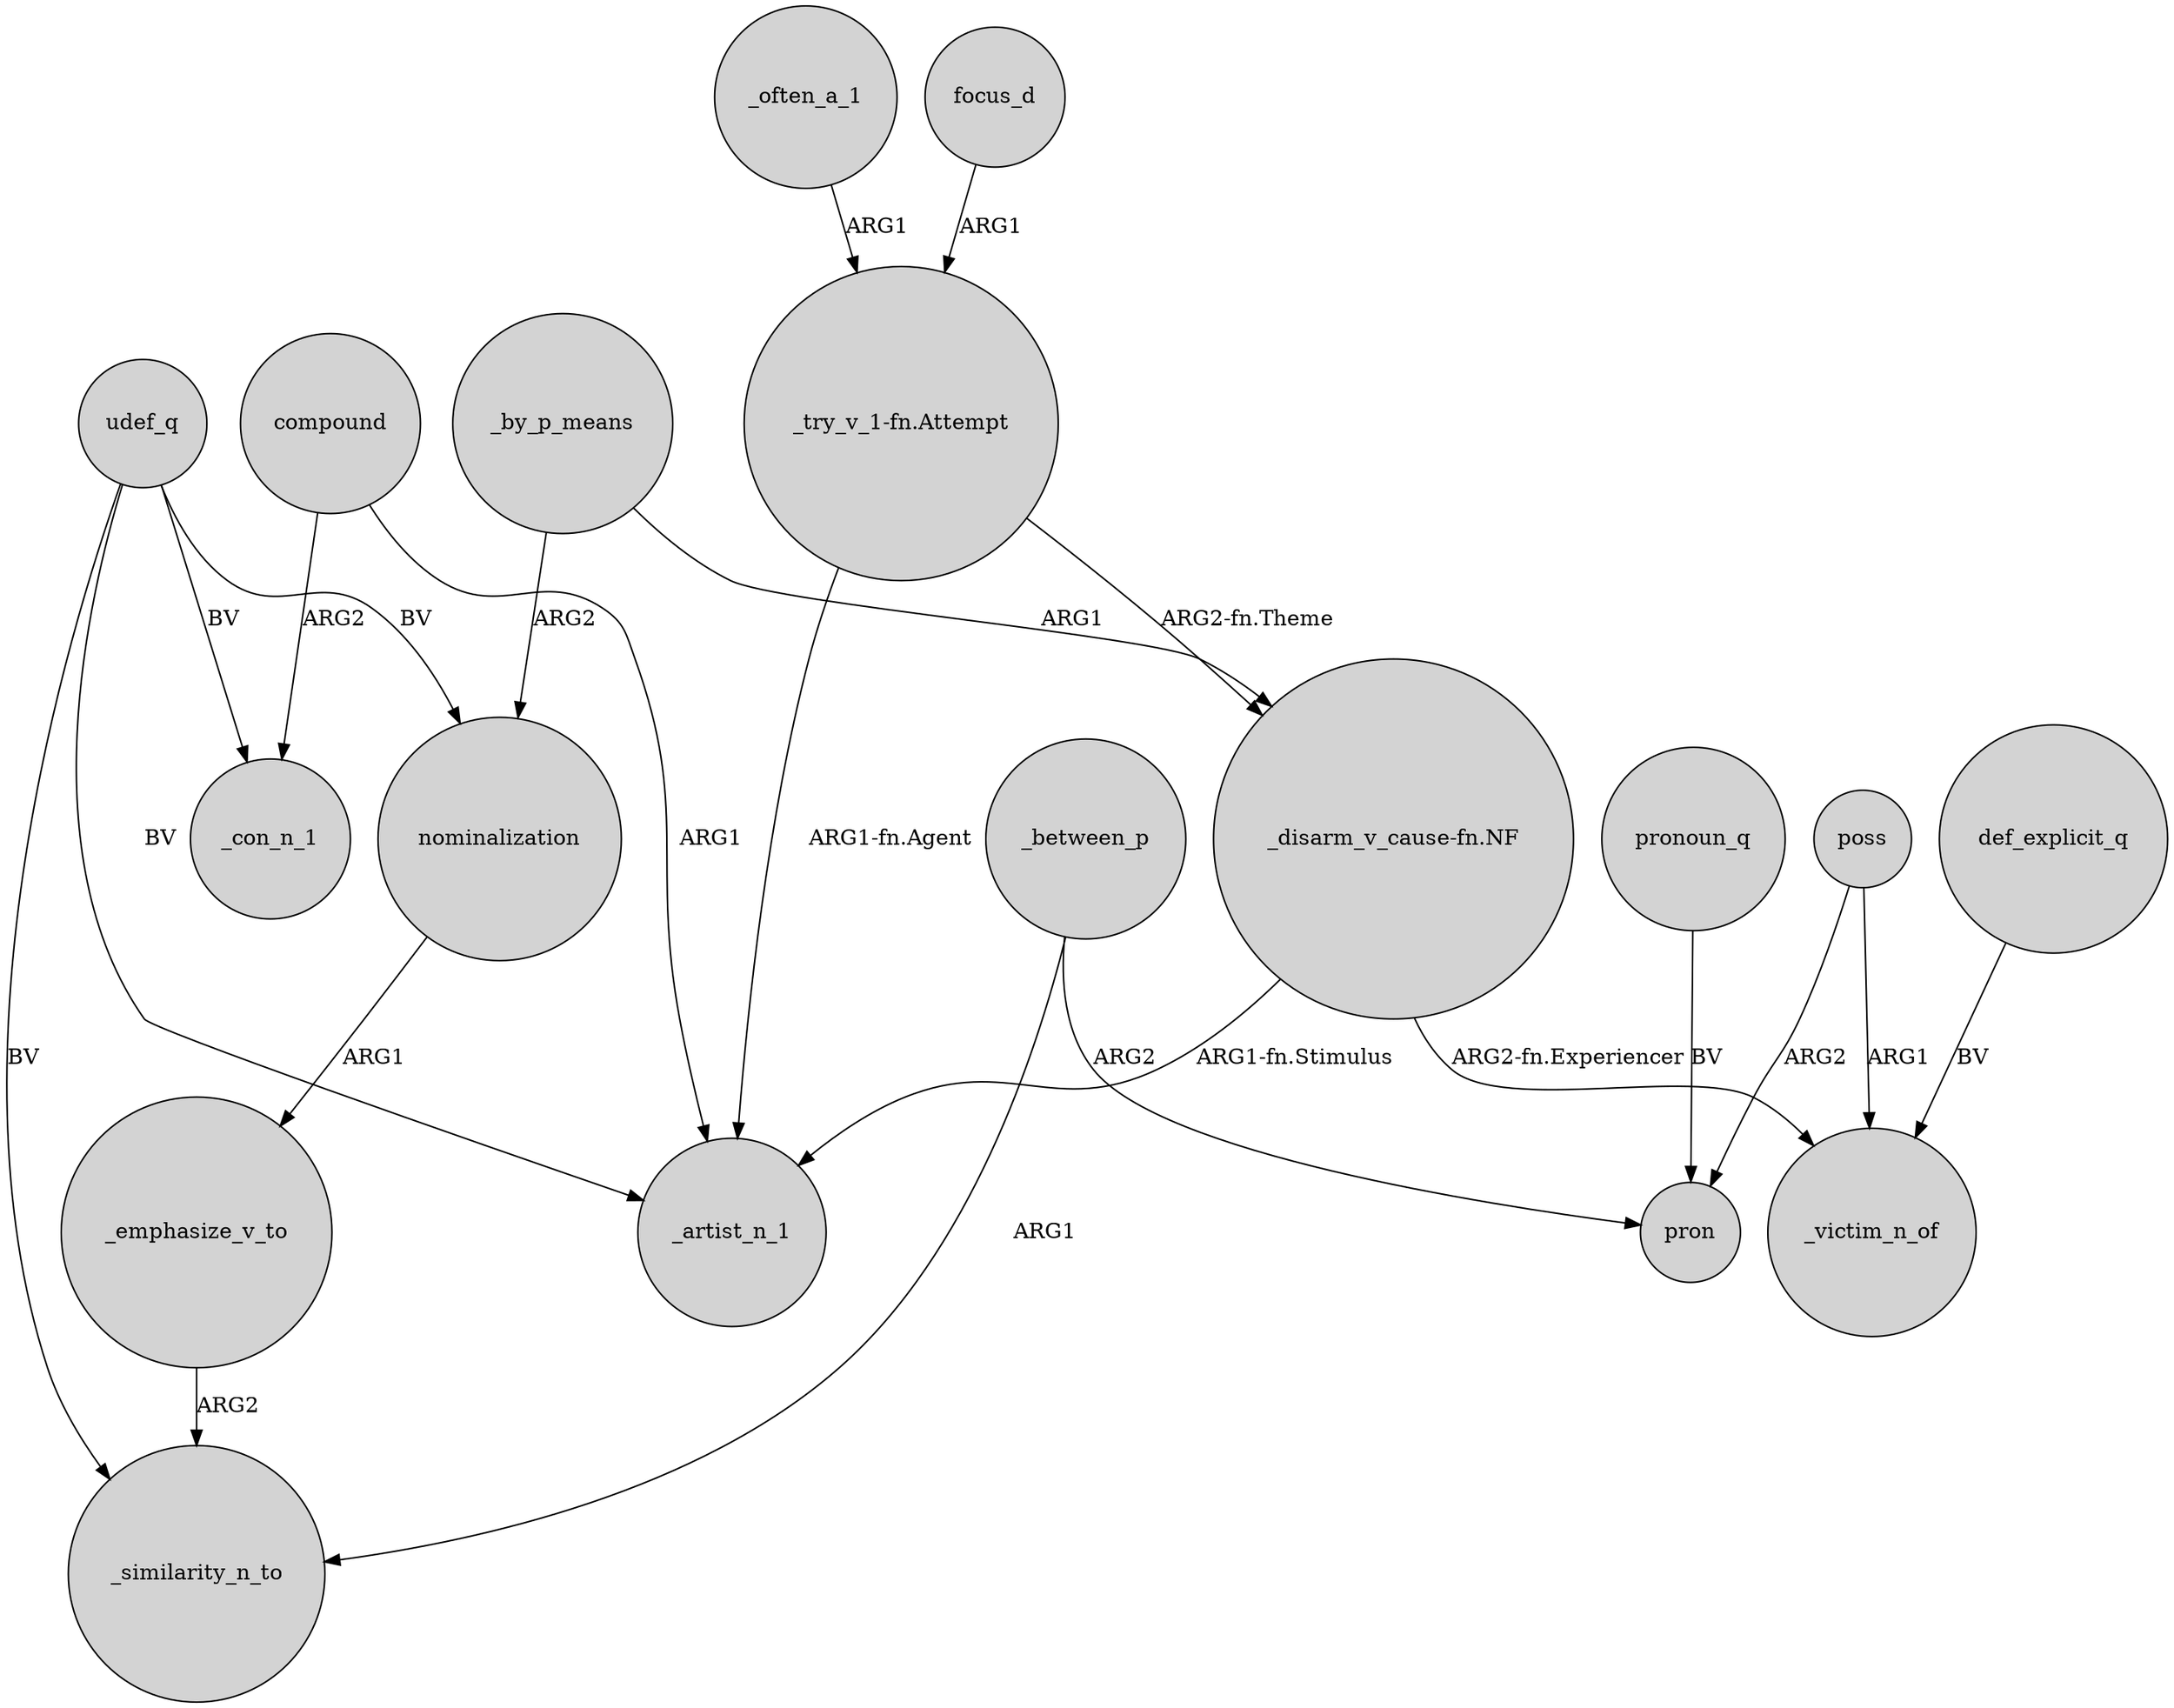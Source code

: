 digraph {
	node [shape=circle style=filled]
	compound -> _con_n_1 [label=ARG2]
	nominalization -> _emphasize_v_to [label=ARG1]
	_by_p_means -> nominalization [label=ARG2]
	poss -> pron [label=ARG2]
	"_disarm_v_cause-fn.NF" -> _artist_n_1 [label="ARG1-fn.Stimulus"]
	udef_q -> _artist_n_1 [label=BV]
	_by_p_means -> "_disarm_v_cause-fn.NF" [label=ARG1]
	"_try_v_1-fn.Attempt" -> _artist_n_1 [label="ARG1-fn.Agent"]
	poss -> _victim_n_of [label=ARG1]
	pronoun_q -> pron [label=BV]
	compound -> _artist_n_1 [label=ARG1]
	def_explicit_q -> _victim_n_of [label=BV]
	"_disarm_v_cause-fn.NF" -> _victim_n_of [label="ARG2-fn.Experiencer"]
	udef_q -> _similarity_n_to [label=BV]
	udef_q -> _con_n_1 [label=BV]
	_often_a_1 -> "_try_v_1-fn.Attempt" [label=ARG1]
	_emphasize_v_to -> _similarity_n_to [label=ARG2]
	_between_p -> pron [label=ARG2]
	udef_q -> nominalization [label=BV]
	focus_d -> "_try_v_1-fn.Attempt" [label=ARG1]
	_between_p -> _similarity_n_to [label=ARG1]
	"_try_v_1-fn.Attempt" -> "_disarm_v_cause-fn.NF" [label="ARG2-fn.Theme"]
}
